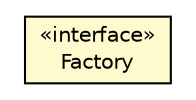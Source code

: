 #!/usr/local/bin/dot
#
# Class diagram 
# Generated by UMLGraph version R5_6-24-gf6e263 (http://www.umlgraph.org/)
#

digraph G {
	edge [fontname="Helvetica",fontsize=10,labelfontname="Helvetica",labelfontsize=10];
	node [fontname="Helvetica",fontsize=10,shape=plaintext];
	nodesep=0.25;
	ranksep=0.5;
	rankdir=LR;
	// com.gwtplatform.mvp.rebind.velocity.proxy.VelocityPlacetokenGenerator.Factory
	c400240 [label=<<table title="com.gwtplatform.mvp.rebind.velocity.proxy.VelocityPlacetokenGenerator.Factory" border="0" cellborder="1" cellspacing="0" cellpadding="2" port="p" bgcolor="lemonChiffon" href="./VelocityPlacetokenGenerator.Factory.html">
		<tr><td><table border="0" cellspacing="0" cellpadding="1">
<tr><td align="center" balign="center"> &#171;interface&#187; </td></tr>
<tr><td align="center" balign="center"> Factory </td></tr>
		</table></td></tr>
		</table>>, URL="./VelocityPlacetokenGenerator.Factory.html", fontname="Helvetica", fontcolor="black", fontsize=10.0];
}

